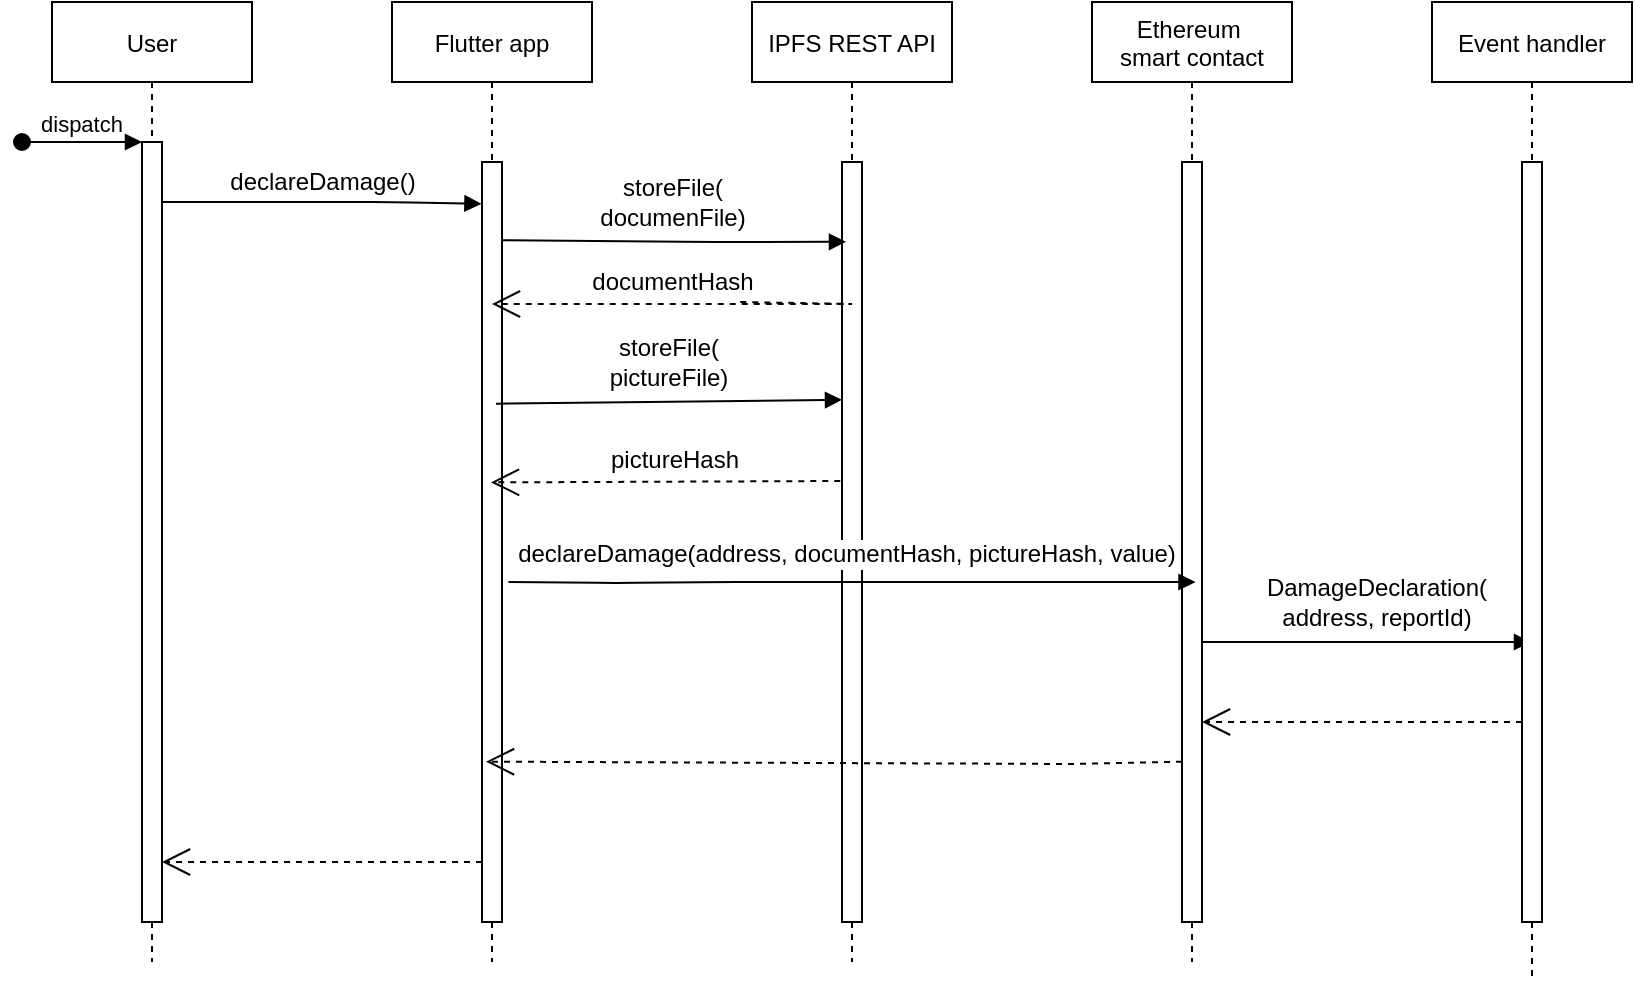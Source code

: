 <mxfile version="20.5.3" type="device"><diagram id="kgpKYQtTHZ0yAKxKKP6v" name="Page-1"><mxGraphModel dx="2522" dy="754" grid="1" gridSize="10" guides="1" tooltips="1" connect="1" arrows="1" fold="1" page="1" pageScale="1" pageWidth="1100" pageHeight="850" math="0" shadow="0"><root><mxCell id="0"/><mxCell id="1" parent="0"/><mxCell id="3nuBFxr9cyL0pnOWT2aG-1" value="User" style="shape=umlLifeline;perimeter=lifelinePerimeter;container=1;collapsible=0;recursiveResize=0;rounded=0;shadow=0;strokeWidth=1;" parent="1" vertex="1"><mxGeometry x="20" y="80" width="100" height="480" as="geometry"/></mxCell><mxCell id="3nuBFxr9cyL0pnOWT2aG-2" value="" style="points=[];perimeter=orthogonalPerimeter;rounded=0;shadow=0;strokeWidth=1;" parent="3nuBFxr9cyL0pnOWT2aG-1" vertex="1"><mxGeometry x="45" y="70" width="10" height="390" as="geometry"/></mxCell><mxCell id="3nuBFxr9cyL0pnOWT2aG-3" value="dispatch" style="verticalAlign=bottom;startArrow=oval;endArrow=block;startSize=8;shadow=0;strokeWidth=1;" parent="3nuBFxr9cyL0pnOWT2aG-1" target="3nuBFxr9cyL0pnOWT2aG-2" edge="1"><mxGeometry relative="1" as="geometry"><mxPoint x="-15" y="70" as="sourcePoint"/></mxGeometry></mxCell><mxCell id="3nuBFxr9cyL0pnOWT2aG-5" value="Flutter app" style="shape=umlLifeline;perimeter=lifelinePerimeter;container=1;collapsible=0;recursiveResize=0;rounded=0;shadow=0;strokeWidth=1;" parent="1" vertex="1"><mxGeometry x="190" y="80" width="100" height="480" as="geometry"/></mxCell><mxCell id="3nuBFxr9cyL0pnOWT2aG-6" value="" style="points=[];perimeter=orthogonalPerimeter;rounded=0;shadow=0;strokeWidth=1;" parent="3nuBFxr9cyL0pnOWT2aG-5" vertex="1"><mxGeometry x="45" y="80" width="10" height="380" as="geometry"/></mxCell><mxCell id="3nuBFxr9cyL0pnOWT2aG-8" value="" style="verticalAlign=bottom;endArrow=block;shadow=0;strokeWidth=1;entryX=-0.029;entryY=0.055;entryDx=0;entryDy=0;entryPerimeter=0;" parent="1" source="3nuBFxr9cyL0pnOWT2aG-2" target="3nuBFxr9cyL0pnOWT2aG-6" edge="1"><mxGeometry relative="1" as="geometry"><mxPoint x="275" y="160" as="sourcePoint"/><mxPoint x="320" y="180" as="targetPoint"/><Array as="points"><mxPoint x="190" y="180"/></Array></mxGeometry></mxCell><mxCell id="Uefp-IOXtsCVyh3LcGnW-1" value="declareDamage()" style="edgeLabel;html=1;align=center;verticalAlign=middle;resizable=0;points=[];fontSize=12;" parent="3nuBFxr9cyL0pnOWT2aG-8" vertex="1" connectable="0"><mxGeometry x="-0.283" relative="1" as="geometry"><mxPoint x="22" y="-10" as="offset"/></mxGeometry></mxCell><mxCell id="Uefp-IOXtsCVyh3LcGnW-2" value="Ethereum &#10;smart contact" style="shape=umlLifeline;perimeter=lifelinePerimeter;container=1;collapsible=0;recursiveResize=0;rounded=0;shadow=0;strokeWidth=1;" parent="1" vertex="1"><mxGeometry x="540" y="80" width="100" height="480" as="geometry"/></mxCell><mxCell id="Uefp-IOXtsCVyh3LcGnW-3" value="" style="points=[];perimeter=orthogonalPerimeter;rounded=0;shadow=0;strokeWidth=1;" parent="Uefp-IOXtsCVyh3LcGnW-2" vertex="1"><mxGeometry x="45" y="80" width="10" height="380" as="geometry"/></mxCell><mxCell id="z5YTXMNFFQYnqvum783Y-6" value="" style="verticalAlign=bottom;endArrow=block;shadow=0;strokeWidth=1;" edge="1" parent="Uefp-IOXtsCVyh3LcGnW-2"><mxGeometry relative="1" as="geometry"><mxPoint x="55" y="320" as="sourcePoint"/><mxPoint x="219.5" y="320" as="targetPoint"/><Array as="points"><mxPoint x="160" y="320"/></Array></mxGeometry></mxCell><mxCell id="z5YTXMNFFQYnqvum783Y-7" value="DamageDeclaration(&lt;br&gt;address, reportId)" style="edgeLabel;html=1;align=center;verticalAlign=middle;resizable=0;points=[];fontSize=12;" vertex="1" connectable="0" parent="z5YTXMNFFQYnqvum783Y-6"><mxGeometry x="-0.283" relative="1" as="geometry"><mxPoint x="28" y="-20" as="offset"/></mxGeometry></mxCell><mxCell id="CZ3xOCupHBMUpEpsaH6n-13" value="Event handler" style="shape=umlLifeline;perimeter=lifelinePerimeter;container=1;collapsible=0;recursiveResize=0;rounded=0;shadow=0;strokeWidth=1;" parent="1" vertex="1"><mxGeometry x="710" y="80" width="100" height="490" as="geometry"/></mxCell><mxCell id="CZ3xOCupHBMUpEpsaH6n-14" value="" style="points=[];perimeter=orthogonalPerimeter;rounded=0;shadow=0;strokeWidth=1;" parent="CZ3xOCupHBMUpEpsaH6n-13" vertex="1"><mxGeometry x="45" y="80" width="10" height="380" as="geometry"/></mxCell><mxCell id="z5YTXMNFFQYnqvum783Y-10" value="" style="endArrow=open;endSize=12;dashed=1;html=1;rounded=0;" edge="1" parent="CZ3xOCupHBMUpEpsaH6n-13" target="Uefp-IOXtsCVyh3LcGnW-3"><mxGeometry x="-0.032" y="-10" width="160" relative="1" as="geometry"><mxPoint x="45" y="360" as="sourcePoint"/><mxPoint x="-106.29" y="420" as="targetPoint"/><Array as="points"><mxPoint x="-80" y="360"/><mxPoint x="-110" y="360"/></Array><mxPoint as="offset"/></mxGeometry></mxCell><mxCell id="z5YTXMNFFQYnqvum783Y-13" value="IPFS REST API" style="shape=umlLifeline;perimeter=lifelinePerimeter;container=1;collapsible=0;recursiveResize=0;rounded=0;shadow=0;strokeWidth=1;" vertex="1" parent="1"><mxGeometry x="370" y="80" width="100" height="480" as="geometry"/></mxCell><mxCell id="z5YTXMNFFQYnqvum783Y-14" value="" style="points=[];perimeter=orthogonalPerimeter;rounded=0;shadow=0;strokeWidth=1;" vertex="1" parent="z5YTXMNFFQYnqvum783Y-13"><mxGeometry x="45" y="80" width="10" height="380" as="geometry"/></mxCell><mxCell id="z5YTXMNFFQYnqvum783Y-21" value="" style="endArrow=open;endSize=12;dashed=1;html=1;rounded=0;exitX=0.043;exitY=0.867;exitDx=0;exitDy=0;exitPerimeter=0;" edge="1" parent="z5YTXMNFFQYnqvum783Y-13"><mxGeometry x="-0.032" y="-10" width="160" relative="1" as="geometry"><mxPoint x="44.14" y="239.5" as="sourcePoint"/><mxPoint x="-130.5" y="240.2" as="targetPoint"/><Array as="points"><mxPoint x="45.0" y="240.2"/></Array><mxPoint as="offset"/></mxGeometry></mxCell><mxCell id="z5YTXMNFFQYnqvum783Y-22" value="pictureHash" style="edgeLabel;html=1;align=center;verticalAlign=middle;resizable=0;points=[];fontSize=12;" vertex="1" connectable="0" parent="z5YTXMNFFQYnqvum783Y-21"><mxGeometry x="-0.269" y="-1" relative="1" as="geometry"><mxPoint x="-21" y="-10" as="offset"/></mxGeometry></mxCell><mxCell id="z5YTXMNFFQYnqvum783Y-17" value="" style="endArrow=open;endSize=12;dashed=1;html=1;rounded=0;exitX=0.043;exitY=0.867;exitDx=0;exitDy=0;exitPerimeter=0;" edge="1" parent="z5YTXMNFFQYnqvum783Y-13"><mxGeometry x="-0.032" y="-10" width="160" relative="1" as="geometry"><mxPoint x="-5.86" y="150" as="sourcePoint"/><mxPoint x="-130" y="151" as="targetPoint"/><Array as="points"><mxPoint x="50" y="151"/></Array><mxPoint as="offset"/></mxGeometry></mxCell><mxCell id="z5YTXMNFFQYnqvum783Y-20" value="documentHash" style="edgeLabel;html=1;align=center;verticalAlign=middle;resizable=0;points=[];fontSize=12;" vertex="1" connectable="0" parent="z5YTXMNFFQYnqvum783Y-17"><mxGeometry x="-0.269" y="-1" relative="1" as="geometry"><mxPoint x="-60" y="-10" as="offset"/></mxGeometry></mxCell><mxCell id="z5YTXMNFFQYnqvum783Y-15" value="" style="verticalAlign=bottom;endArrow=block;shadow=0;strokeWidth=1;exitX=1;exitY=0.103;exitDx=0;exitDy=0;exitPerimeter=0;entryX=0.2;entryY=0.105;entryDx=0;entryDy=0;entryPerimeter=0;" edge="1" parent="1" source="3nuBFxr9cyL0pnOWT2aG-6" target="z5YTXMNFFQYnqvum783Y-14"><mxGeometry relative="1" as="geometry"><mxPoint x="250" y="200" as="sourcePoint"/><mxPoint x="394.5" y="200" as="targetPoint"/><Array as="points"><mxPoint x="345" y="200"/></Array></mxGeometry></mxCell><mxCell id="z5YTXMNFFQYnqvum783Y-16" value="storeFile(&lt;br&gt;documenFile)" style="edgeLabel;html=1;align=center;verticalAlign=middle;resizable=0;points=[];fontSize=12;" vertex="1" connectable="0" parent="z5YTXMNFFQYnqvum783Y-15"><mxGeometry x="-0.283" relative="1" as="geometry"><mxPoint x="23" y="-20" as="offset"/></mxGeometry></mxCell><mxCell id="z5YTXMNFFQYnqvum783Y-18" value="" style="verticalAlign=bottom;endArrow=block;shadow=0;strokeWidth=1;exitX=0.9;exitY=0.318;exitDx=0;exitDy=0;exitPerimeter=0;entryX=0.2;entryY=0.313;entryDx=0;entryDy=0;entryPerimeter=0;" edge="1" parent="1"><mxGeometry relative="1" as="geometry"><mxPoint x="242" y="280.84" as="sourcePoint"/><mxPoint x="415" y="278.94" as="targetPoint"/><Array as="points"/></mxGeometry></mxCell><mxCell id="z5YTXMNFFQYnqvum783Y-19" value="storeFile(&lt;br&gt;pictureFile)" style="edgeLabel;html=1;align=center;verticalAlign=middle;resizable=0;points=[];fontSize=12;" vertex="1" connectable="0" parent="z5YTXMNFFQYnqvum783Y-18"><mxGeometry x="-0.283" relative="1" as="geometry"><mxPoint x="24" y="-20" as="offset"/></mxGeometry></mxCell><mxCell id="z5YTXMNFFQYnqvum783Y-26" value="" style="endArrow=open;endSize=12;dashed=1;html=1;rounded=0;" edge="1" parent="1" target="3nuBFxr9cyL0pnOWT2aG-2"><mxGeometry x="-0.032" y="-10" width="160" relative="1" as="geometry"><mxPoint x="235" y="510" as="sourcePoint"/><mxPoint x="80" y="510" as="targetPoint"/><Array as="points"><mxPoint x="159" y="510"/></Array><mxPoint as="offset"/></mxGeometry></mxCell><mxCell id="Uefp-IOXtsCVyh3LcGnW-33" value="" style="endArrow=open;endSize=12;dashed=1;html=1;rounded=0;entryX=0.2;entryY=0.789;entryDx=0;entryDy=0;entryPerimeter=0;exitX=0;exitY=0.789;exitDx=0;exitDy=0;exitPerimeter=0;" parent="1" edge="1" target="3nuBFxr9cyL0pnOWT2aG-6" source="Uefp-IOXtsCVyh3LcGnW-3"><mxGeometry x="-0.032" y="-10" width="160" relative="1" as="geometry"><mxPoint x="580" y="460" as="sourcePoint"/><mxPoint x="263.71" y="480.54" as="targetPoint"/><Array as="points"><mxPoint x="530" y="461"/></Array><mxPoint as="offset"/></mxGeometry></mxCell><mxCell id="z5YTXMNFFQYnqvum783Y-23" value="" style="verticalAlign=bottom;endArrow=block;shadow=0;strokeWidth=1;" edge="1" parent="1"><mxGeometry relative="1" as="geometry"><mxPoint x="248.25" y="370" as="sourcePoint"/><mxPoint x="591.75" y="370" as="targetPoint"/><Array as="points"><mxPoint x="302.25" y="370.5"/><mxPoint x="353.25" y="370"/></Array></mxGeometry></mxCell><mxCell id="z5YTXMNFFQYnqvum783Y-24" value="declareDamage(address, documentHash, pictureHash, value)" style="edgeLabel;html=1;align=center;verticalAlign=middle;resizable=0;points=[];fontSize=12;" vertex="1" connectable="0" parent="z5YTXMNFFQYnqvum783Y-23"><mxGeometry x="-0.283" relative="1" as="geometry"><mxPoint x="46" y="-14" as="offset"/></mxGeometry></mxCell></root></mxGraphModel></diagram></mxfile>